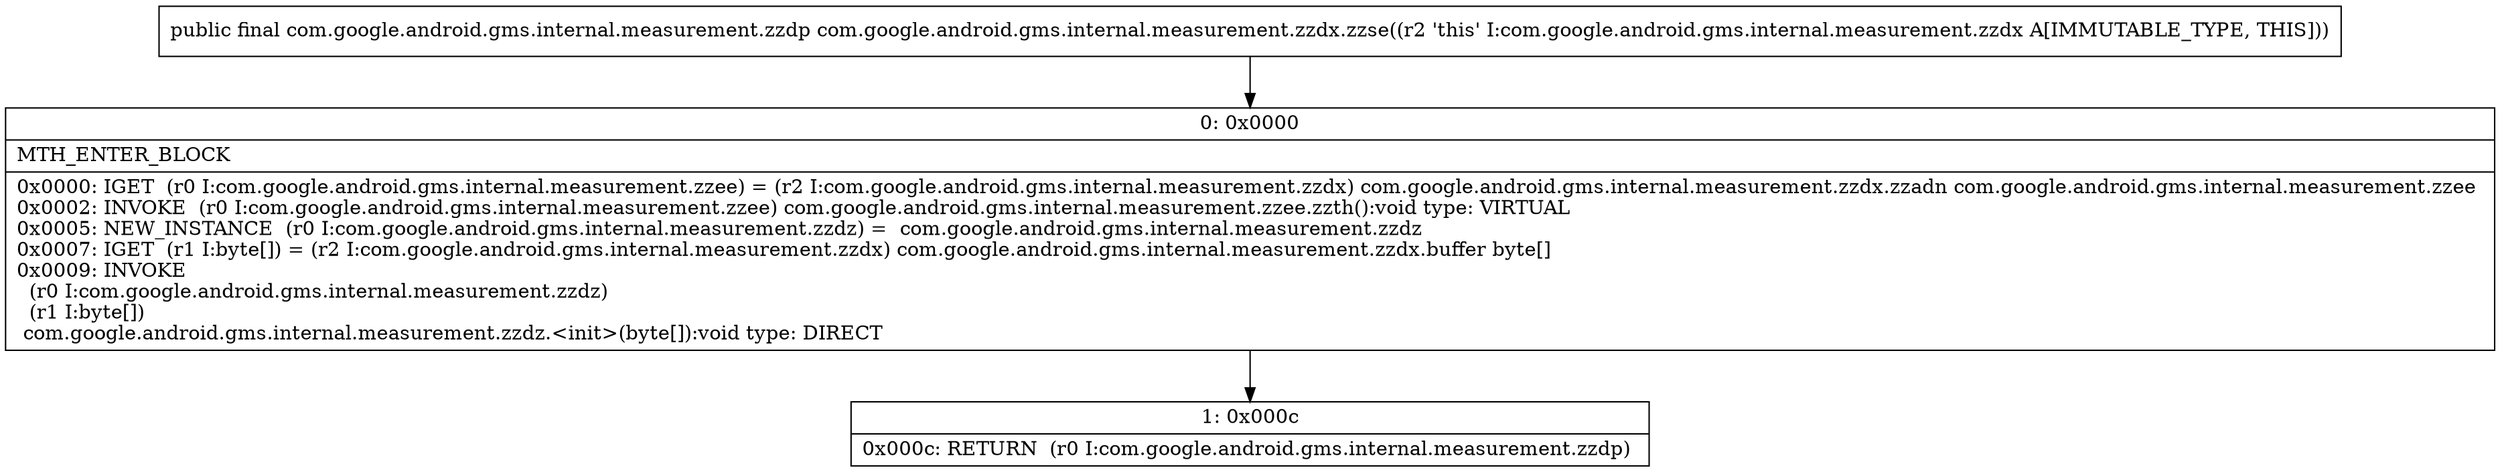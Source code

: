 digraph "CFG forcom.google.android.gms.internal.measurement.zzdx.zzse()Lcom\/google\/android\/gms\/internal\/measurement\/zzdp;" {
Node_0 [shape=record,label="{0\:\ 0x0000|MTH_ENTER_BLOCK\l|0x0000: IGET  (r0 I:com.google.android.gms.internal.measurement.zzee) = (r2 I:com.google.android.gms.internal.measurement.zzdx) com.google.android.gms.internal.measurement.zzdx.zzadn com.google.android.gms.internal.measurement.zzee \l0x0002: INVOKE  (r0 I:com.google.android.gms.internal.measurement.zzee) com.google.android.gms.internal.measurement.zzee.zzth():void type: VIRTUAL \l0x0005: NEW_INSTANCE  (r0 I:com.google.android.gms.internal.measurement.zzdz) =  com.google.android.gms.internal.measurement.zzdz \l0x0007: IGET  (r1 I:byte[]) = (r2 I:com.google.android.gms.internal.measurement.zzdx) com.google.android.gms.internal.measurement.zzdx.buffer byte[] \l0x0009: INVOKE  \l  (r0 I:com.google.android.gms.internal.measurement.zzdz)\l  (r1 I:byte[])\l com.google.android.gms.internal.measurement.zzdz.\<init\>(byte[]):void type: DIRECT \l}"];
Node_1 [shape=record,label="{1\:\ 0x000c|0x000c: RETURN  (r0 I:com.google.android.gms.internal.measurement.zzdp) \l}"];
MethodNode[shape=record,label="{public final com.google.android.gms.internal.measurement.zzdp com.google.android.gms.internal.measurement.zzdx.zzse((r2 'this' I:com.google.android.gms.internal.measurement.zzdx A[IMMUTABLE_TYPE, THIS])) }"];
MethodNode -> Node_0;
Node_0 -> Node_1;
}

